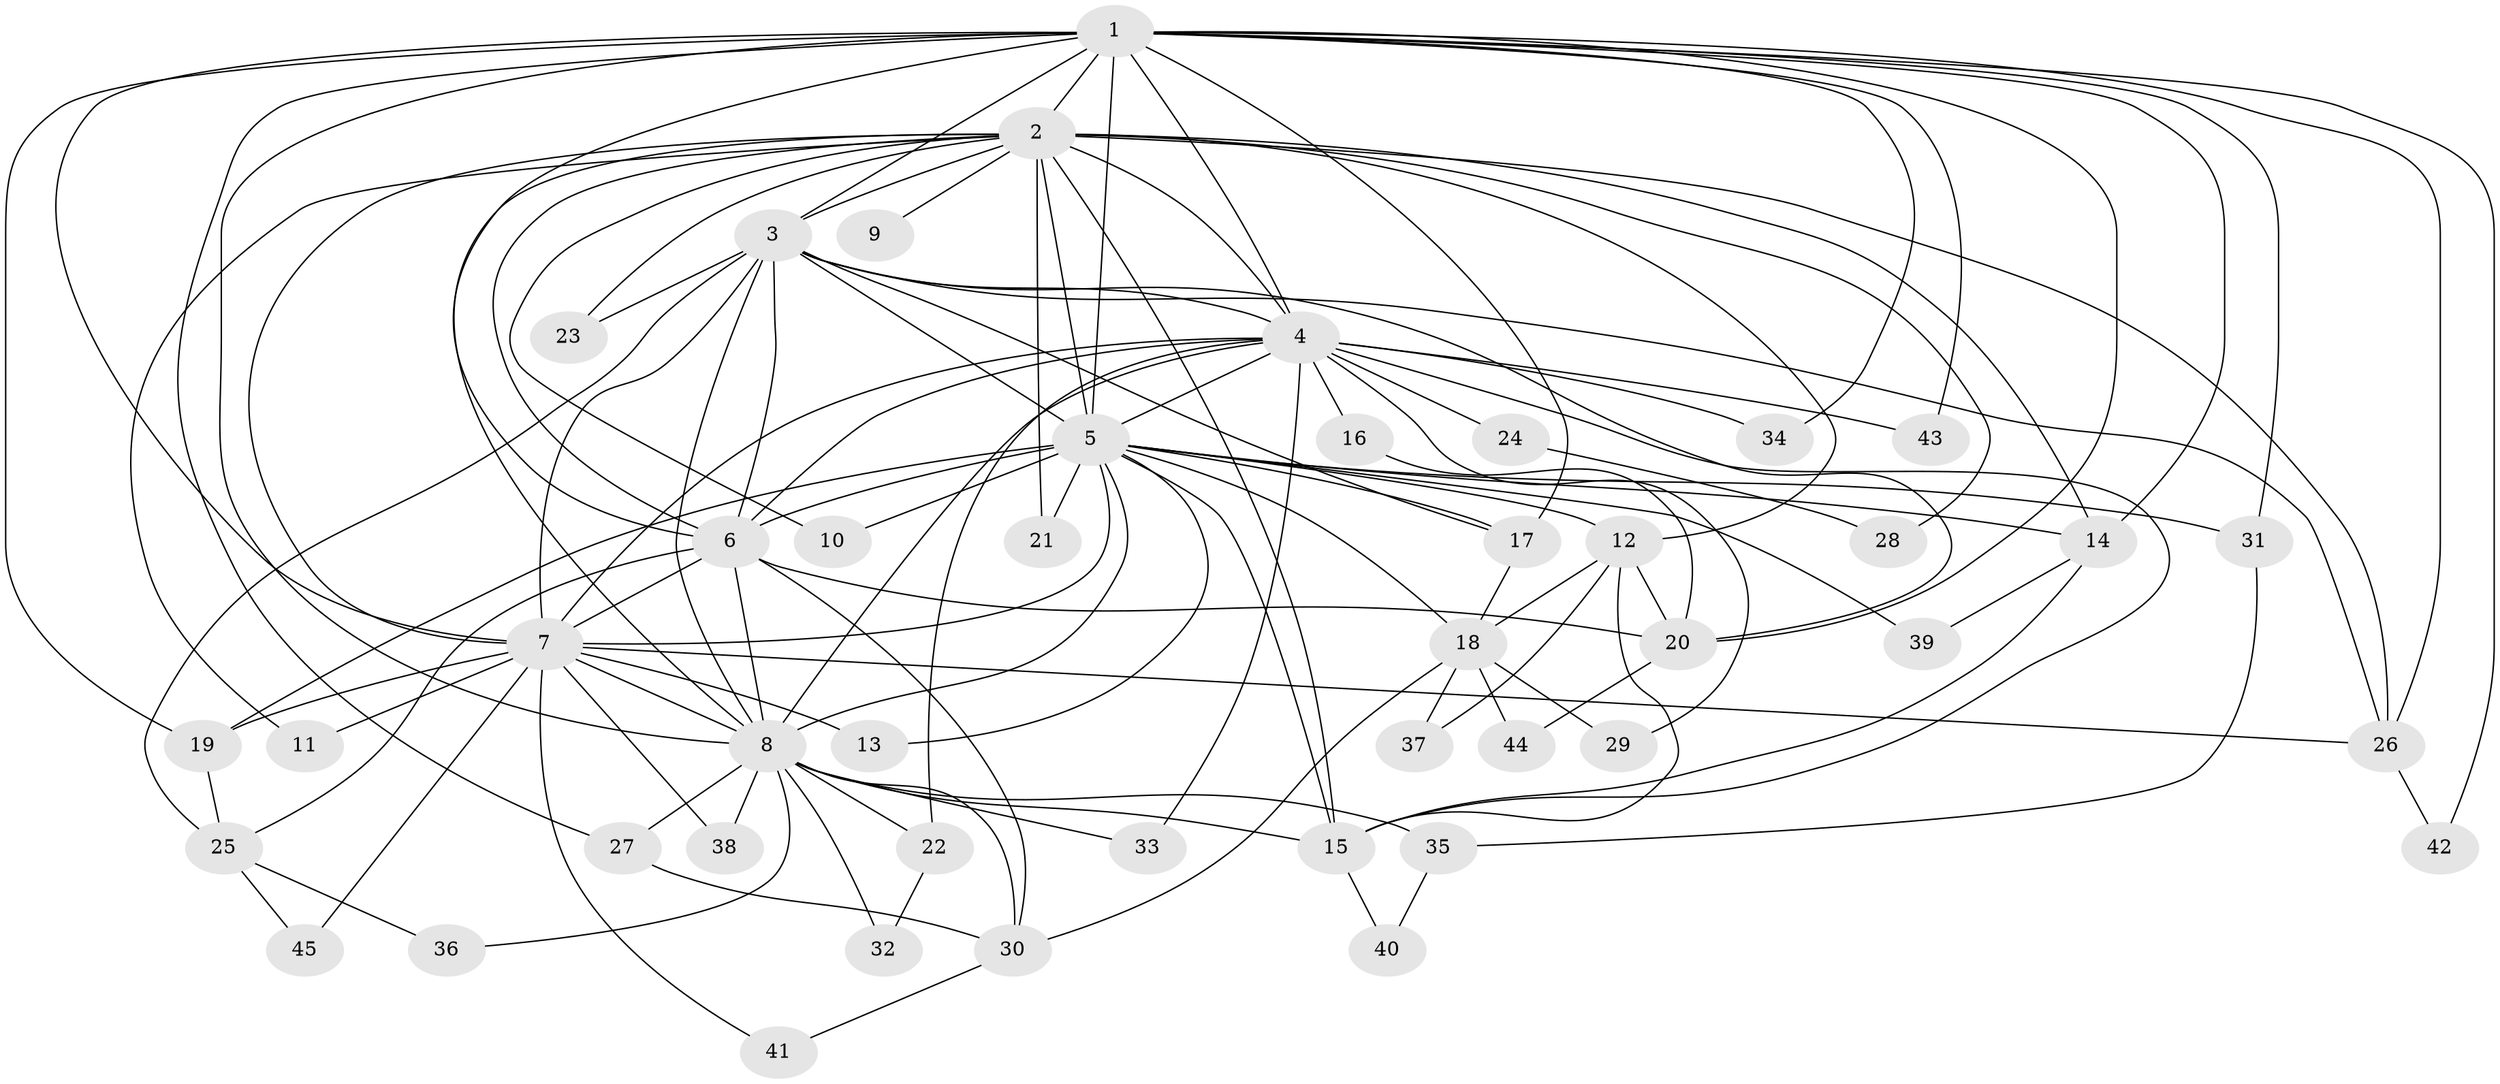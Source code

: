 // original degree distribution, {22: 0.011235955056179775, 24: 0.011235955056179775, 19: 0.011235955056179775, 14: 0.011235955056179775, 25: 0.011235955056179775, 23: 0.011235955056179775, 18: 0.011235955056179775, 20: 0.011235955056179775, 12: 0.011235955056179775, 17: 0.011235955056179775, 2: 0.5056179775280899, 3: 0.2247191011235955, 4: 0.11235955056179775, 5: 0.033707865168539325, 7: 0.011235955056179775}
// Generated by graph-tools (version 1.1) at 2025/34/03/09/25 02:34:43]
// undirected, 45 vertices, 115 edges
graph export_dot {
graph [start="1"]
  node [color=gray90,style=filled];
  1;
  2;
  3;
  4;
  5;
  6;
  7;
  8;
  9;
  10;
  11;
  12;
  13;
  14;
  15;
  16;
  17;
  18;
  19;
  20;
  21;
  22;
  23;
  24;
  25;
  26;
  27;
  28;
  29;
  30;
  31;
  32;
  33;
  34;
  35;
  36;
  37;
  38;
  39;
  40;
  41;
  42;
  43;
  44;
  45;
  1 -- 2 [weight=1.0];
  1 -- 3 [weight=2.0];
  1 -- 4 [weight=1.0];
  1 -- 5 [weight=3.0];
  1 -- 6 [weight=1.0];
  1 -- 7 [weight=2.0];
  1 -- 8 [weight=1.0];
  1 -- 14 [weight=1.0];
  1 -- 17 [weight=1.0];
  1 -- 19 [weight=2.0];
  1 -- 20 [weight=2.0];
  1 -- 26 [weight=1.0];
  1 -- 27 [weight=1.0];
  1 -- 31 [weight=1.0];
  1 -- 34 [weight=1.0];
  1 -- 42 [weight=1.0];
  1 -- 43 [weight=1.0];
  2 -- 3 [weight=1.0];
  2 -- 4 [weight=3.0];
  2 -- 5 [weight=3.0];
  2 -- 6 [weight=1.0];
  2 -- 7 [weight=2.0];
  2 -- 8 [weight=1.0];
  2 -- 9 [weight=1.0];
  2 -- 10 [weight=1.0];
  2 -- 11 [weight=1.0];
  2 -- 12 [weight=1.0];
  2 -- 14 [weight=1.0];
  2 -- 15 [weight=1.0];
  2 -- 21 [weight=2.0];
  2 -- 23 [weight=1.0];
  2 -- 26 [weight=1.0];
  2 -- 28 [weight=1.0];
  3 -- 4 [weight=1.0];
  3 -- 5 [weight=2.0];
  3 -- 6 [weight=2.0];
  3 -- 7 [weight=2.0];
  3 -- 8 [weight=3.0];
  3 -- 17 [weight=1.0];
  3 -- 20 [weight=1.0];
  3 -- 23 [weight=1.0];
  3 -- 25 [weight=2.0];
  3 -- 26 [weight=1.0];
  4 -- 5 [weight=4.0];
  4 -- 6 [weight=3.0];
  4 -- 7 [weight=9.0];
  4 -- 8 [weight=2.0];
  4 -- 15 [weight=1.0];
  4 -- 16 [weight=2.0];
  4 -- 22 [weight=1.0];
  4 -- 24 [weight=1.0];
  4 -- 29 [weight=1.0];
  4 -- 33 [weight=1.0];
  4 -- 34 [weight=1.0];
  4 -- 43 [weight=1.0];
  5 -- 6 [weight=2.0];
  5 -- 7 [weight=4.0];
  5 -- 8 [weight=2.0];
  5 -- 10 [weight=1.0];
  5 -- 12 [weight=2.0];
  5 -- 13 [weight=1.0];
  5 -- 14 [weight=1.0];
  5 -- 15 [weight=2.0];
  5 -- 17 [weight=1.0];
  5 -- 18 [weight=1.0];
  5 -- 19 [weight=1.0];
  5 -- 21 [weight=1.0];
  5 -- 31 [weight=1.0];
  5 -- 39 [weight=1.0];
  6 -- 7 [weight=2.0];
  6 -- 8 [weight=1.0];
  6 -- 20 [weight=8.0];
  6 -- 25 [weight=1.0];
  6 -- 30 [weight=1.0];
  7 -- 8 [weight=2.0];
  7 -- 11 [weight=1.0];
  7 -- 13 [weight=2.0];
  7 -- 19 [weight=1.0];
  7 -- 26 [weight=1.0];
  7 -- 38 [weight=1.0];
  7 -- 41 [weight=1.0];
  7 -- 45 [weight=1.0];
  8 -- 15 [weight=1.0];
  8 -- 22 [weight=1.0];
  8 -- 27 [weight=1.0];
  8 -- 30 [weight=1.0];
  8 -- 32 [weight=1.0];
  8 -- 33 [weight=1.0];
  8 -- 35 [weight=1.0];
  8 -- 36 [weight=1.0];
  8 -- 38 [weight=1.0];
  12 -- 15 [weight=1.0];
  12 -- 18 [weight=1.0];
  12 -- 20 [weight=1.0];
  12 -- 37 [weight=1.0];
  14 -- 15 [weight=1.0];
  14 -- 39 [weight=1.0];
  15 -- 40 [weight=1.0];
  16 -- 20 [weight=1.0];
  17 -- 18 [weight=1.0];
  18 -- 29 [weight=1.0];
  18 -- 30 [weight=1.0];
  18 -- 37 [weight=1.0];
  18 -- 44 [weight=1.0];
  19 -- 25 [weight=1.0];
  20 -- 44 [weight=2.0];
  22 -- 32 [weight=1.0];
  24 -- 28 [weight=1.0];
  25 -- 36 [weight=1.0];
  25 -- 45 [weight=1.0];
  26 -- 42 [weight=1.0];
  27 -- 30 [weight=1.0];
  30 -- 41 [weight=1.0];
  31 -- 35 [weight=1.0];
  35 -- 40 [weight=1.0];
}
